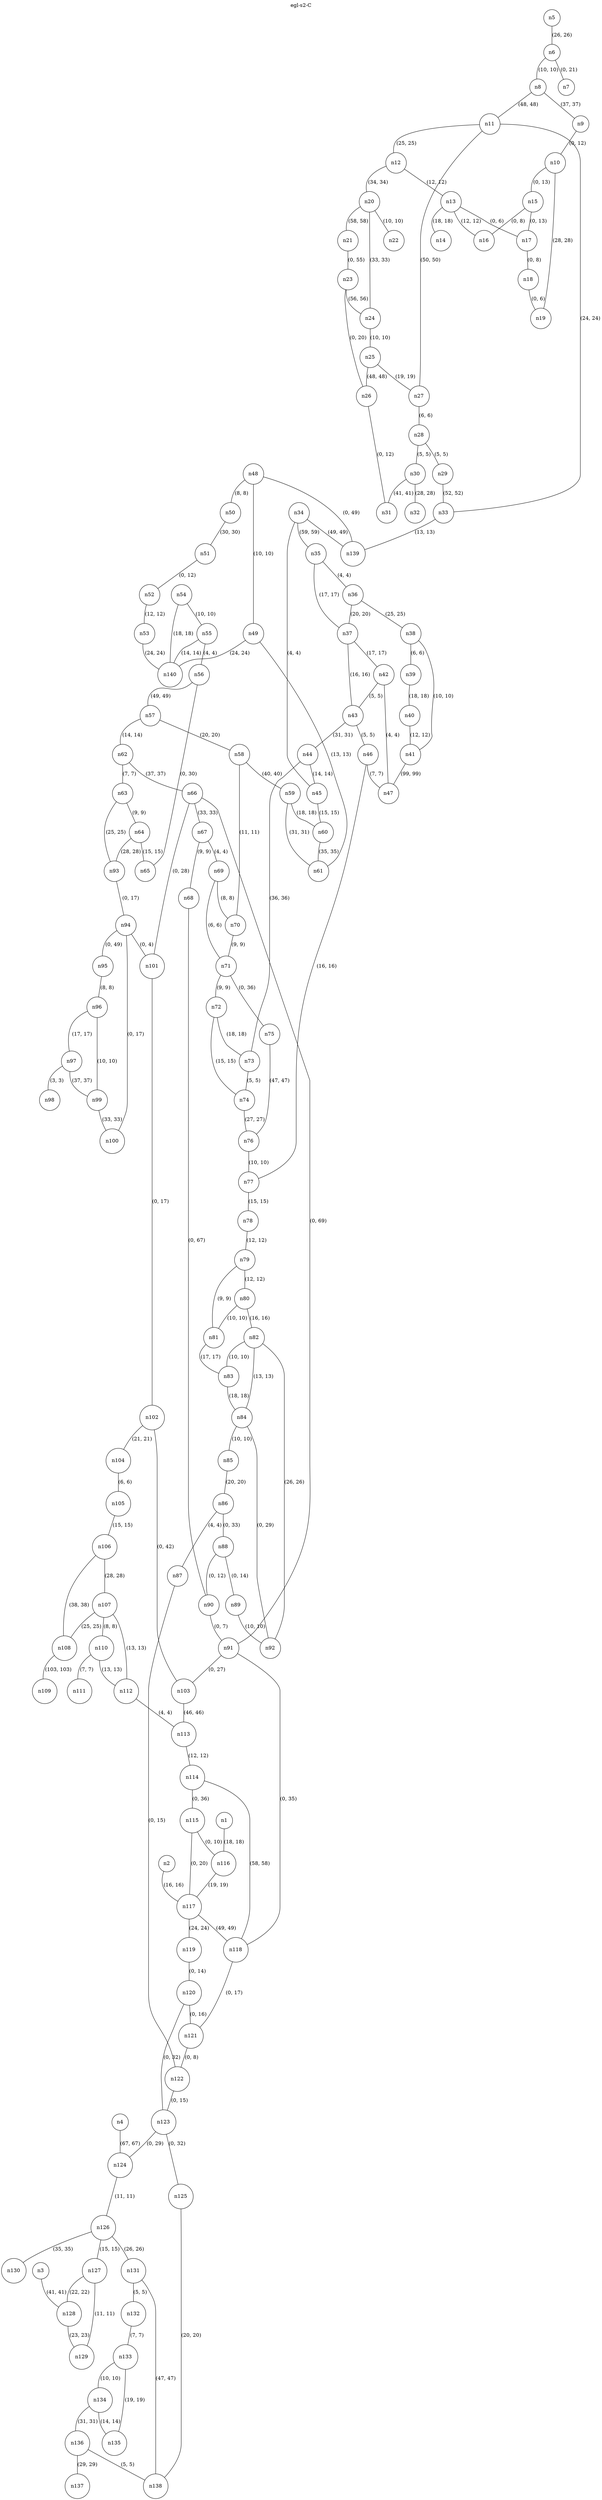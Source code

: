 strict graph egl_s2_C {
node [shape=circle];
label="egl-s2-C";
labelloc=top;
labeljust=center;
n1;
n2;
n3;
n4;
n5;
n6;
n7;
n8;
n9;
n10;
n11;
n12;
n13;
n14;
n15;
n16;
n17;
n18;
n19;
n20;
n21;
n22;
n23;
n24;
n25;
n26;
n27;
n28;
n29;
n30;
n31;
n32;
n33;
n34;
n35;
n36;
n37;
n38;
n39;
n40;
n41;
n42;
n43;
n44;
n45;
n46;
n47;
n48;
n49;
n50;
n51;
n52;
n53;
n54;
n55;
n56;
n57;
n58;
n59;
n60;
n61;
n62;
n63;
n64;
n65;
n66;
n67;
n68;
n69;
n70;
n71;
n72;
n73;
n74;
n75;
n76;
n77;
n78;
n79;
n80;
n81;
n82;
n83;
n84;
n85;
n86;
n87;
n88;
n89;
n90;
n91;
n92;
n93;
n94;
n95;
n96;
n97;
n98;
n99;
n100;
n101;
n102;
n103;
n104;
n105;
n106;
n107;
n108;
n109;
n110;
n111;
n112;
n113;
n114;
n115;
n116;
n117;
n118;
n119;
n120;
n121;
n122;
n123;
n124;
n125;
n126;
n127;
n128;
n129;
n130;
n131;
n132;
n133;
n134;
n135;
n136;
n137;
n138;
n139;
n140;
n5--n6[label="(26, 26)"];
n6--n8[label="(10, 10)"];
n8--n9[label="(37, 37)"];
n8--n11[label="(48, 48)"];
n11--n12[label="(25, 25)"];
n12--n13[label="(12, 12)"];
n13--n14[label="(18, 18)"];
n13--n16[label="(12, 12)"];
n10--n19[label="(28, 28)"];
n12--n20[label="(34, 34)"];
n20--n21[label="(58, 58)"];
n20--n22[label="(10, 10)"];
n20--n24[label="(33, 33)"];
n23--n24[label="(56, 56)"];
n24--n25[label="(10, 10)"];
n25--n26[label="(48, 48)"];
n25--n27[label="(19, 19)"];
n27--n28[label="(6, 6)"];
n28--n29[label="(5, 5)"];
n28--n30[label="(5, 5)"];
n30--n31[label="(41, 41)"];
n30--n32[label="(28, 28)"];
n29--n33[label="(52, 52)"];
n11--n33[label="(24, 24)"];
n34--n139[label="(49, 49)"];
n34--n35[label="(59, 59)"];
n35--n36[label="(4, 4)"];
n35--n37[label="(17, 17)"];
n36--n37[label="(20, 20)"];
n36--n38[label="(25, 25)"];
n38--n39[label="(6, 6)"];
n39--n40[label="(18, 18)"];
n40--n41[label="(12, 12)"];
n38--n41[label="(10, 10)"];
n41--n47[label="(99, 99)"];
n37--n42[label="(17, 17)"];
n42--n43[label="(5, 5)"];
n37--n43[label="(16, 16)"];
n43--n44[label="(31, 31)"];
n44--n45[label="(14, 14)"];
n34--n45[label="(4, 4)"];
n42--n47[label="(4, 4)"];
n46--n47[label="(7, 7)"];
n43--n46[label="(5, 5)"];
n33--n139[label="(13, 13)"];
n48--n49[label="(10, 10)"];
n48--n50[label="(8, 8)"];
n50--n51[label="(30, 30)"];
n52--n53[label="(12, 12)"];
n53--n140[label="(24, 24)"];
n49--n140[label="(24, 24)"];
n54--n55[label="(10, 10)"];
n55--n56[label="(4, 4)"];
n56--n57[label="(49, 49)"];
n57--n58[label="(20, 20)"];
n58--n59[label="(40, 40)"];
n59--n60[label="(18, 18)"];
n45--n60[label="(15, 15)"];
n60--n61[label="(35, 35)"];
n59--n61[label="(31, 31)"];
n49--n61[label="(13, 13)"];
n57--n62[label="(14, 14)"];
n62--n63[label="(7, 7)"];
n63--n64[label="(9, 9)"];
n64--n65[label="(15, 15)"];
n62--n66[label="(37, 37)"];
n66--n67[label="(33, 33)"];
n67--n68[label="(9, 9)"];
n67--n69[label="(4, 4)"];
n69--n70[label="(8, 8)"];
n70--n71[label="(9, 9)"];
n69--n71[label="(6, 6)"];
n71--n72[label="(9, 9)"];
n72--n73[label="(18, 18)"];
n72--n74[label="(15, 15)"];
n73--n74[label="(5, 5)"];
n44--n73[label="(36, 36)"];
n75--n76[label="(47, 47)"];
n74--n76[label="(27, 27)"];
n76--n77[label="(10, 10)"];
n46--n77[label="(16, 16)"];
n77--n78[label="(15, 15)"];
n78--n79[label="(12, 12)"];
n79--n80[label="(12, 12)"];
n79--n81[label="(9, 9)"];
n80--n81[label="(10, 10)"];
n80--n82[label="(16, 16)"];
n82--n83[label="(10, 10)"];
n81--n83[label="(17, 17)"];
n82--n84[label="(13, 13)"];
n83--n84[label="(18, 18)"];
n84--n85[label="(10, 10)"];
n85--n86[label="(20, 20)"];
n86--n87[label="(4, 4)"];
n89--n92[label="(10, 10)"];
n82--n92[label="(26, 26)"];
n64--n93[label="(28, 28)"];
n63--n93[label="(25, 25)"];
n95--n96[label="(8, 8)"];
n96--n97[label="(17, 17)"];
n97--n98[label="(3, 3)"];
n96--n99[label="(10, 10)"];
n97--n99[label="(37, 37)"];
n99--n100[label="(33, 33)"];
n102--n104[label="(21, 21)"];
n104--n105[label="(6, 6)"];
n105--n106[label="(15, 15)"];
n106--n107[label="(28, 28)"];
n107--n108[label="(25, 25)"];
n106--n108[label="(38, 38)"];
n108--n109[label="(103, 103)"];
n107--n110[label="(8, 8)"];
n110--n111[label="(7, 7)"];
n110--n112[label="(13, 13)"];
n107--n112[label="(13, 13)"];
n112--n113[label="(4, 4)"];
n103--n113[label="(46, 46)"];
n113--n114[label="(12, 12)"];
n1--n116[label="(18, 18)"];
n116--n117[label="(19, 19)"];
n2--n117[label="(16, 16)"];
n117--n118[label="(49, 49)"];
n117--n119[label="(24, 24)"];
n114--n118[label="(58, 58)"];
n4--n124[label="(67, 67)"];
n124--n126[label="(11, 11)"];
n126--n127[label="(15, 15)"];
n127--n128[label="(22, 22)"];
n3--n128[label="(41, 41)"];
n128--n129[label="(23, 23)"];
n127--n129[label="(11, 11)"];
n126--n130[label="(35, 35)"];
n126--n131[label="(26, 26)"];
n131--n132[label="(5, 5)"];
n132--n133[label="(7, 7)"];
n133--n134[label="(10, 10)"];
n133--n135[label="(19, 19)"];
n134--n135[label="(14, 14)"];
n134--n136[label="(31, 31)"];
n136--n137[label="(29, 29)"];
n136--n138[label="(5, 5)"];
n131--n138[label="(47, 47)"];
n125--n138[label="(20, 20)"];
n55--n140[label="(14, 14)"];
n54--n140[label="(18, 18)"];
n11--n27[label="(50, 50)"];
n58--n70[label="(11, 11)"];
n6--n7[label="(0, 21)"];
n9--n10[label="(0, 12)"];
n10--n15[label="(0, 13)"];
n15--n16[label="(0, 8)"];
n15--n17[label="(0, 13)"];
n13--n17[label="(0, 6)"];
n17--n18[label="(0, 8)"];
n18--n19[label="(0, 6)"];
n21--n23[label="(0, 55)"];
n23--n26[label="(0, 20)"];
n26--n31[label="(0, 12)"];
n48--n139[label="(0, 49)"];
n51--n52[label="(0, 12)"];
n56--n65[label="(0, 30)"];
n71--n75[label="(0, 36)"];
n86--n88[label="(0, 33)"];
n88--n89[label="(0, 14)"];
n88--n90[label="(0, 12)"];
n90--n91[label="(0, 7)"];
n68--n90[label="(0, 67)"];
n66--n91[label="(0, 69)"];
n84--n92[label="(0, 29)"];
n93--n94[label="(0, 17)"];
n94--n95[label="(0, 49)"];
n94--n100[label="(0, 17)"];
n94--n101[label="(0, 4)"];
n66--n101[label="(0, 28)"];
n101--n102[label="(0, 17)"];
n102--n103[label="(0, 42)"];
n91--n103[label="(0, 27)"];
n114--n115[label="(0, 36)"];
n115--n116[label="(0, 10)"];
n115--n117[label="(0, 20)"];
n119--n120[label="(0, 14)"];
n91--n118[label="(0, 35)"];
n118--n121[label="(0, 17)"];
n120--n121[label="(0, 16)"];
n121--n122[label="(0, 8)"];
n87--n122[label="(0, 15)"];
n122--n123[label="(0, 15)"];
n123--n124[label="(0, 29)"];
n120--n123[label="(0, 32)"];
n123--n125[label="(0, 32)"];
}

